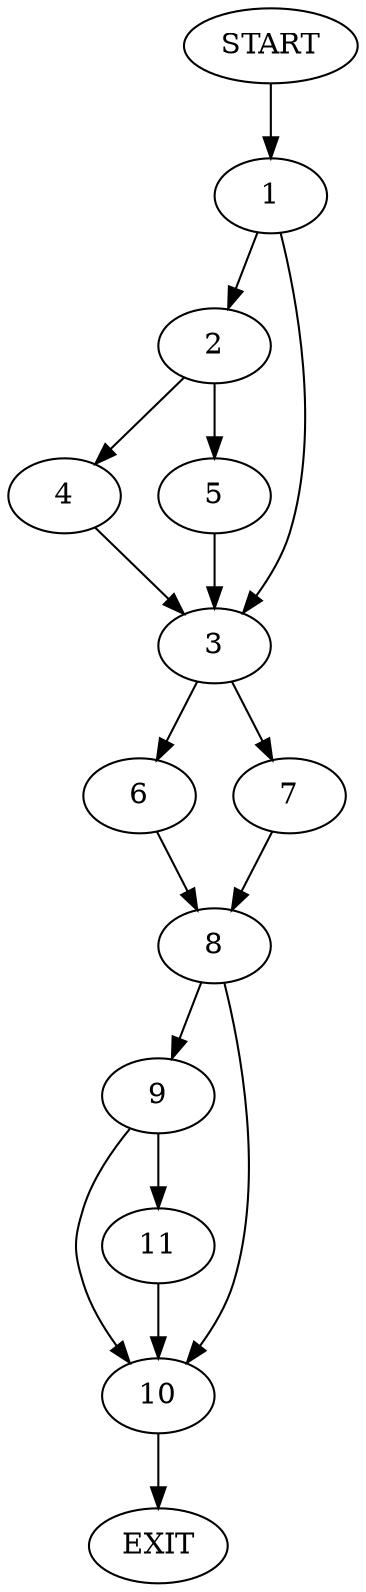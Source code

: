 digraph {
0 [label="START"]
12 [label="EXIT"]
0 -> 1
1 -> 2
1 -> 3
2 -> 4
2 -> 5
3 -> 6
3 -> 7
4 -> 3
5 -> 3
7 -> 8
6 -> 8
8 -> 9
8 -> 10
10 -> 12
9 -> 10
9 -> 11
11 -> 10
}
